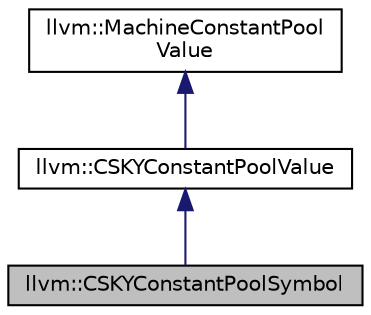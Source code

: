 digraph "llvm::CSKYConstantPoolSymbol"
{
 // LATEX_PDF_SIZE
  bgcolor="transparent";
  edge [fontname="Helvetica",fontsize="10",labelfontname="Helvetica",labelfontsize="10"];
  node [fontname="Helvetica",fontsize="10",shape=record];
  Node1 [label="llvm::CSKYConstantPoolSymbol",height=0.2,width=0.4,color="black", fillcolor="grey75", style="filled", fontcolor="black",tooltip="CSKYConstantPoolSymbol - CSKY-specific constantpool values for external symbols."];
  Node2 -> Node1 [dir="back",color="midnightblue",fontsize="10",style="solid",fontname="Helvetica"];
  Node2 [label="llvm::CSKYConstantPoolValue",height=0.2,width=0.4,color="black",URL="$classllvm_1_1CSKYConstantPoolValue.html",tooltip="CSKYConstantPoolValue - CSKY specific constantpool value."];
  Node3 -> Node2 [dir="back",color="midnightblue",fontsize="10",style="solid",fontname="Helvetica"];
  Node3 [label="llvm::MachineConstantPool\lValue",height=0.2,width=0.4,color="black",URL="$classllvm_1_1MachineConstantPoolValue.html",tooltip="Abstract base class for all machine specific constantpool value subclasses."];
}

